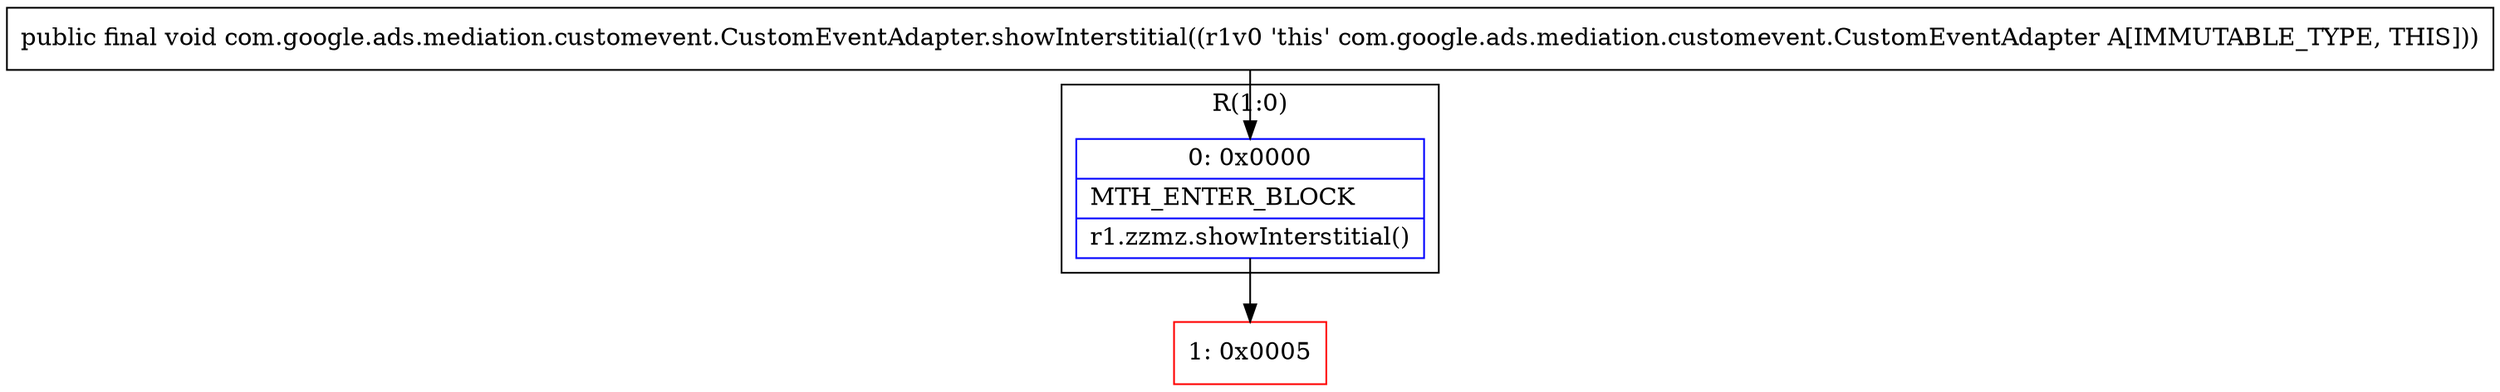 digraph "CFG forcom.google.ads.mediation.customevent.CustomEventAdapter.showInterstitial()V" {
subgraph cluster_Region_2032164451 {
label = "R(1:0)";
node [shape=record,color=blue];
Node_0 [shape=record,label="{0\:\ 0x0000|MTH_ENTER_BLOCK\l|r1.zzmz.showInterstitial()\l}"];
}
Node_1 [shape=record,color=red,label="{1\:\ 0x0005}"];
MethodNode[shape=record,label="{public final void com.google.ads.mediation.customevent.CustomEventAdapter.showInterstitial((r1v0 'this' com.google.ads.mediation.customevent.CustomEventAdapter A[IMMUTABLE_TYPE, THIS])) }"];
MethodNode -> Node_0;
Node_0 -> Node_1;
}

